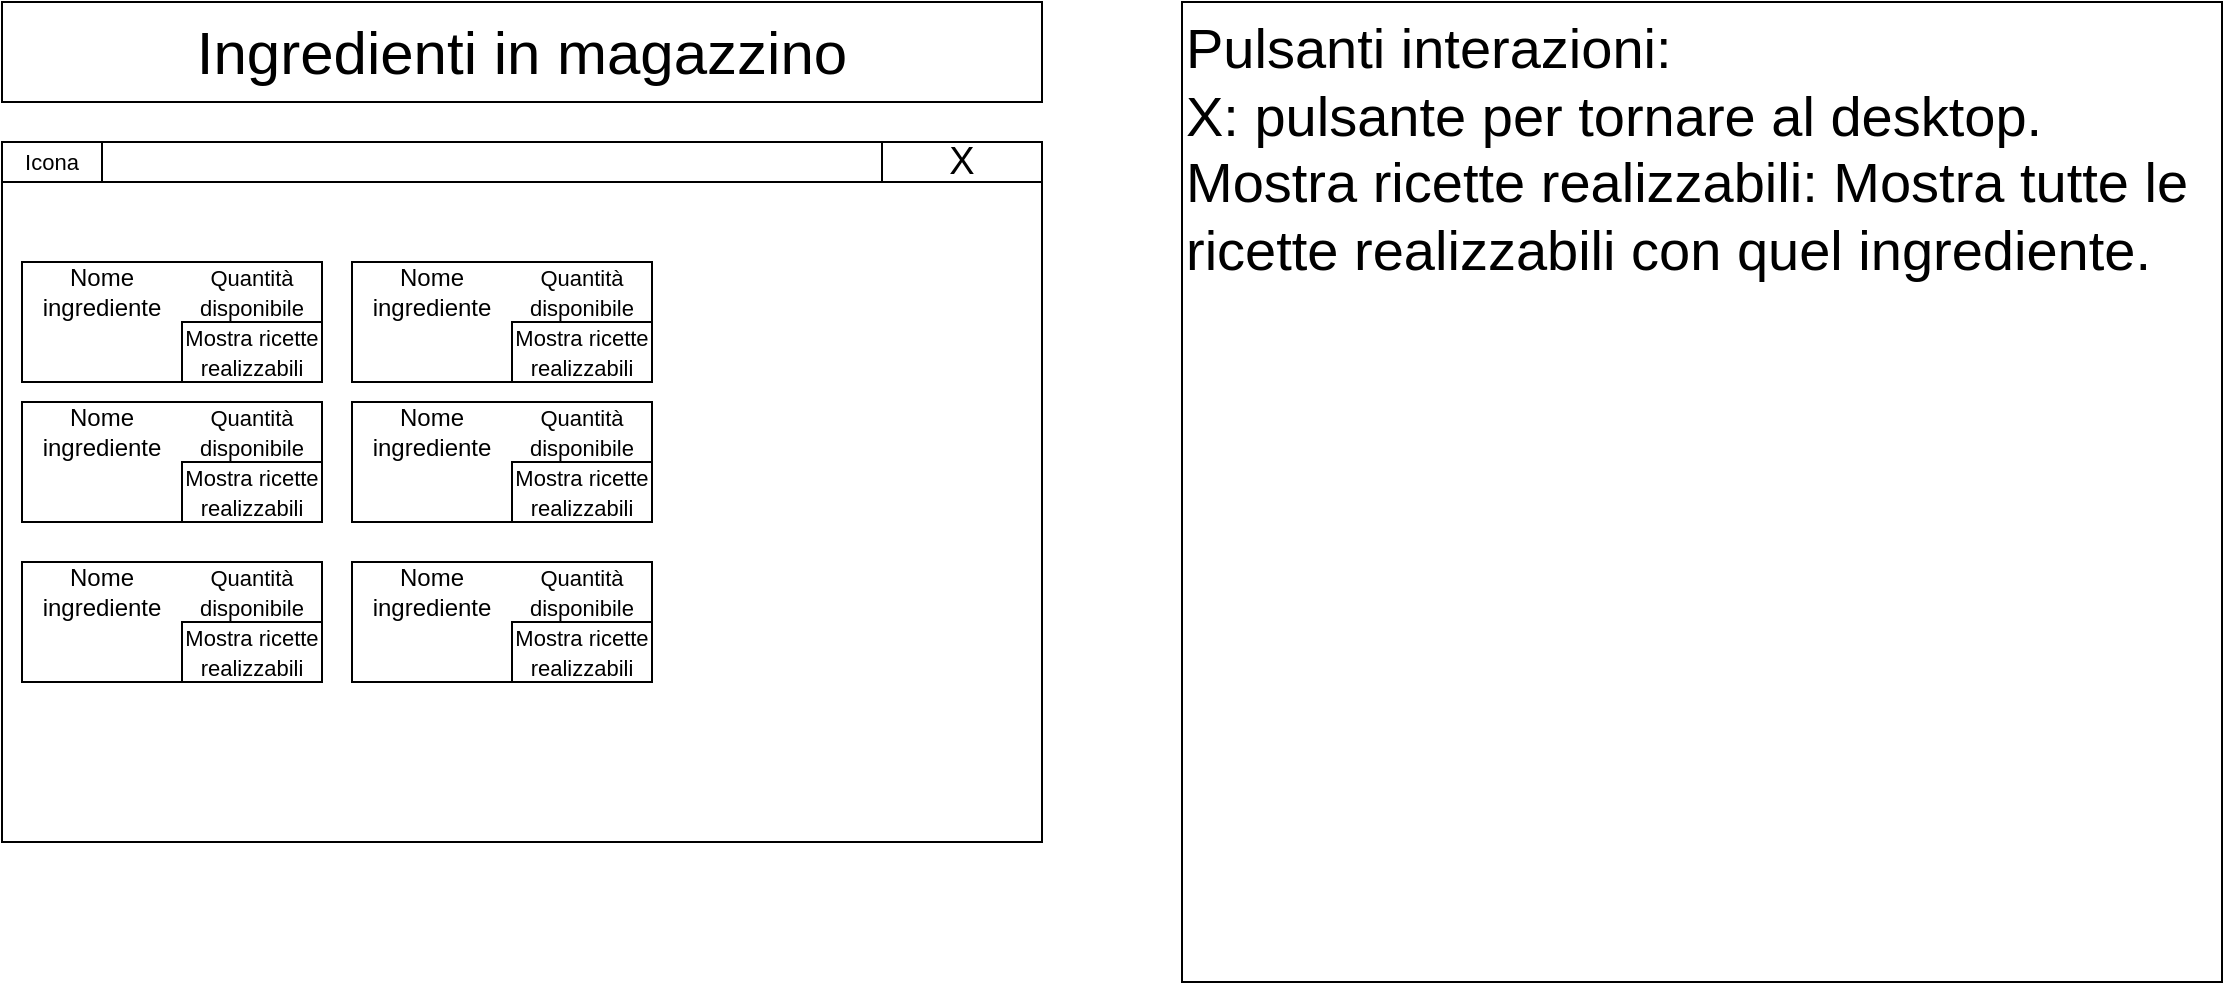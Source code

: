 <mxfile version="18.0.8" type="device"><diagram id="SldsvF1rNnJfuxlveiAa" name="Page-1"><mxGraphModel dx="1038" dy="479" grid="1" gridSize="10" guides="1" tooltips="1" connect="1" arrows="1" fold="1" page="1" pageScale="1" pageWidth="850" pageHeight="1100" math="0" shadow="0"><root><mxCell id="0"/><mxCell id="1" parent="0"/><mxCell id="SibL6IoPnI5IqIJULyuq-1" value="&lt;font style=&quot;font-size: 30px;&quot;&gt;Ingredienti in magazzino&lt;/font&gt;" style="rounded=0;whiteSpace=wrap;html=1;" parent="1" vertex="1"><mxGeometry x="250" y="170" width="520" height="50" as="geometry"/></mxCell><mxCell id="SibL6IoPnI5IqIJULyuq-2" value="" style="rounded=0;whiteSpace=wrap;html=1;align=left;verticalAlign=top;" parent="1" vertex="1"><mxGeometry x="250" y="240" width="520" height="350" as="geometry"/></mxCell><mxCell id="SibL6IoPnI5IqIJULyuq-3" value="&lt;font style=&quot;font-size: 19px;&quot;&gt;X&lt;/font&gt;" style="rounded=0;whiteSpace=wrap;html=1;" parent="1" vertex="1"><mxGeometry x="690" y="240" width="80" height="20" as="geometry"/></mxCell><mxCell id="SibL6IoPnI5IqIJULyuq-4" value="&lt;span style=&quot;font-size: 28px;&quot;&gt;Pulsanti interazioni:&lt;br&gt;X: pulsante per tornare al desktop.&lt;br&gt;Mostra ricette realizzabili: Mostra tutte le ricette realizzabili con quel ingrediente.&lt;br&gt;&lt;/span&gt;" style="rounded=0;whiteSpace=wrap;html=1;align=left;verticalAlign=top;" parent="1" vertex="1"><mxGeometry x="840" y="170" width="520" height="490" as="geometry"/></mxCell><mxCell id="blDvBpSHVr_3ApwfjWF5-1" value="" style="rounded=0;whiteSpace=wrap;html=1;" vertex="1" parent="1"><mxGeometry x="260" y="300" width="150" height="60" as="geometry"/></mxCell><mxCell id="blDvBpSHVr_3ApwfjWF5-3" value="Nome ingrediente" style="text;html=1;strokeColor=none;fillColor=none;align=center;verticalAlign=middle;whiteSpace=wrap;rounded=0;" vertex="1" parent="1"><mxGeometry x="270" y="300" width="60" height="30" as="geometry"/></mxCell><mxCell id="blDvBpSHVr_3ApwfjWF5-4" value="&lt;font style=&quot;font-size: 11px;&quot;&gt;Quantità disponibile&lt;/font&gt;" style="text;html=1;strokeColor=none;fillColor=none;align=center;verticalAlign=middle;whiteSpace=wrap;rounded=0;" vertex="1" parent="1"><mxGeometry x="345" y="300" width="60" height="30" as="geometry"/></mxCell><mxCell id="blDvBpSHVr_3ApwfjWF5-7" value="&lt;font style=&quot;font-size: 11px;&quot;&gt;Mostra ricette realizzabili&lt;/font&gt;" style="rounded=0;whiteSpace=wrap;html=1;" vertex="1" parent="1"><mxGeometry x="340" y="330" width="70" height="30" as="geometry"/></mxCell><mxCell id="blDvBpSHVr_3ApwfjWF5-8" value="Icona" style="rounded=0;whiteSpace=wrap;html=1;fontSize=11;" vertex="1" parent="1"><mxGeometry x="250" y="240" width="50" height="20" as="geometry"/></mxCell><mxCell id="blDvBpSHVr_3ApwfjWF5-9" value="" style="rounded=0;whiteSpace=wrap;html=1;fontSize=11;" vertex="1" parent="1"><mxGeometry x="300" y="240" width="390" height="20" as="geometry"/></mxCell><mxCell id="blDvBpSHVr_3ApwfjWF5-10" value="" style="rounded=0;whiteSpace=wrap;html=1;" vertex="1" parent="1"><mxGeometry x="260" y="370" width="150" height="60" as="geometry"/></mxCell><mxCell id="blDvBpSHVr_3ApwfjWF5-11" value="Nome ingrediente" style="text;html=1;strokeColor=none;fillColor=none;align=center;verticalAlign=middle;whiteSpace=wrap;rounded=0;" vertex="1" parent="1"><mxGeometry x="270" y="370" width="60" height="30" as="geometry"/></mxCell><mxCell id="blDvBpSHVr_3ApwfjWF5-12" value="&lt;font style=&quot;font-size: 11px;&quot;&gt;Quantità disponibile&lt;/font&gt;" style="text;html=1;strokeColor=none;fillColor=none;align=center;verticalAlign=middle;whiteSpace=wrap;rounded=0;" vertex="1" parent="1"><mxGeometry x="345" y="370" width="60" height="30" as="geometry"/></mxCell><mxCell id="blDvBpSHVr_3ApwfjWF5-13" value="&lt;font style=&quot;font-size: 11px;&quot;&gt;Mostra ricette realizzabili&lt;/font&gt;" style="rounded=0;whiteSpace=wrap;html=1;" vertex="1" parent="1"><mxGeometry x="340" y="400" width="70" height="30" as="geometry"/></mxCell><mxCell id="blDvBpSHVr_3ApwfjWF5-14" value="" style="rounded=0;whiteSpace=wrap;html=1;" vertex="1" parent="1"><mxGeometry x="260" y="450" width="150" height="60" as="geometry"/></mxCell><mxCell id="blDvBpSHVr_3ApwfjWF5-15" value="Nome ingrediente" style="text;html=1;strokeColor=none;fillColor=none;align=center;verticalAlign=middle;whiteSpace=wrap;rounded=0;" vertex="1" parent="1"><mxGeometry x="270" y="450" width="60" height="30" as="geometry"/></mxCell><mxCell id="blDvBpSHVr_3ApwfjWF5-16" value="&lt;font style=&quot;font-size: 11px;&quot;&gt;Quantità disponibile&lt;/font&gt;" style="text;html=1;strokeColor=none;fillColor=none;align=center;verticalAlign=middle;whiteSpace=wrap;rounded=0;" vertex="1" parent="1"><mxGeometry x="345" y="450" width="60" height="30" as="geometry"/></mxCell><mxCell id="blDvBpSHVr_3ApwfjWF5-17" value="&lt;font style=&quot;font-size: 11px;&quot;&gt;Mostra ricette realizzabili&lt;/font&gt;" style="rounded=0;whiteSpace=wrap;html=1;" vertex="1" parent="1"><mxGeometry x="340" y="480" width="70" height="30" as="geometry"/></mxCell><mxCell id="blDvBpSHVr_3ApwfjWF5-18" value="" style="rounded=0;whiteSpace=wrap;html=1;" vertex="1" parent="1"><mxGeometry x="425" y="300" width="150" height="60" as="geometry"/></mxCell><mxCell id="blDvBpSHVr_3ApwfjWF5-19" value="Nome ingrediente" style="text;html=1;strokeColor=none;fillColor=none;align=center;verticalAlign=middle;whiteSpace=wrap;rounded=0;" vertex="1" parent="1"><mxGeometry x="435" y="300" width="60" height="30" as="geometry"/></mxCell><mxCell id="blDvBpSHVr_3ApwfjWF5-20" value="&lt;font style=&quot;font-size: 11px;&quot;&gt;Quantità disponibile&lt;/font&gt;" style="text;html=1;strokeColor=none;fillColor=none;align=center;verticalAlign=middle;whiteSpace=wrap;rounded=0;" vertex="1" parent="1"><mxGeometry x="510" y="300" width="60" height="30" as="geometry"/></mxCell><mxCell id="blDvBpSHVr_3ApwfjWF5-21" value="&lt;font style=&quot;font-size: 11px;&quot;&gt;Mostra ricette realizzabili&lt;/font&gt;" style="rounded=0;whiteSpace=wrap;html=1;" vertex="1" parent="1"><mxGeometry x="505" y="330" width="70" height="30" as="geometry"/></mxCell><mxCell id="blDvBpSHVr_3ApwfjWF5-22" value="" style="rounded=0;whiteSpace=wrap;html=1;" vertex="1" parent="1"><mxGeometry x="425" y="370" width="150" height="60" as="geometry"/></mxCell><mxCell id="blDvBpSHVr_3ApwfjWF5-23" value="Nome ingrediente" style="text;html=1;strokeColor=none;fillColor=none;align=center;verticalAlign=middle;whiteSpace=wrap;rounded=0;" vertex="1" parent="1"><mxGeometry x="435" y="370" width="60" height="30" as="geometry"/></mxCell><mxCell id="blDvBpSHVr_3ApwfjWF5-24" value="&lt;font style=&quot;font-size: 11px;&quot;&gt;Quantità disponibile&lt;/font&gt;" style="text;html=1;strokeColor=none;fillColor=none;align=center;verticalAlign=middle;whiteSpace=wrap;rounded=0;" vertex="1" parent="1"><mxGeometry x="510" y="370" width="60" height="30" as="geometry"/></mxCell><mxCell id="blDvBpSHVr_3ApwfjWF5-25" value="&lt;font style=&quot;font-size: 11px;&quot;&gt;Mostra ricette realizzabili&lt;/font&gt;" style="rounded=0;whiteSpace=wrap;html=1;" vertex="1" parent="1"><mxGeometry x="505" y="400" width="70" height="30" as="geometry"/></mxCell><mxCell id="blDvBpSHVr_3ApwfjWF5-26" value="" style="rounded=0;whiteSpace=wrap;html=1;" vertex="1" parent="1"><mxGeometry x="425" y="450" width="150" height="60" as="geometry"/></mxCell><mxCell id="blDvBpSHVr_3ApwfjWF5-27" value="Nome ingrediente" style="text;html=1;strokeColor=none;fillColor=none;align=center;verticalAlign=middle;whiteSpace=wrap;rounded=0;" vertex="1" parent="1"><mxGeometry x="435" y="450" width="60" height="30" as="geometry"/></mxCell><mxCell id="blDvBpSHVr_3ApwfjWF5-28" value="&lt;font style=&quot;font-size: 11px;&quot;&gt;Quantità disponibile&lt;/font&gt;" style="text;html=1;strokeColor=none;fillColor=none;align=center;verticalAlign=middle;whiteSpace=wrap;rounded=0;" vertex="1" parent="1"><mxGeometry x="510" y="450" width="60" height="30" as="geometry"/></mxCell><mxCell id="blDvBpSHVr_3ApwfjWF5-29" value="&lt;font style=&quot;font-size: 11px;&quot;&gt;Mostra ricette realizzabili&lt;/font&gt;" style="rounded=0;whiteSpace=wrap;html=1;" vertex="1" parent="1"><mxGeometry x="505" y="480" width="70" height="30" as="geometry"/></mxCell></root></mxGraphModel></diagram></mxfile>